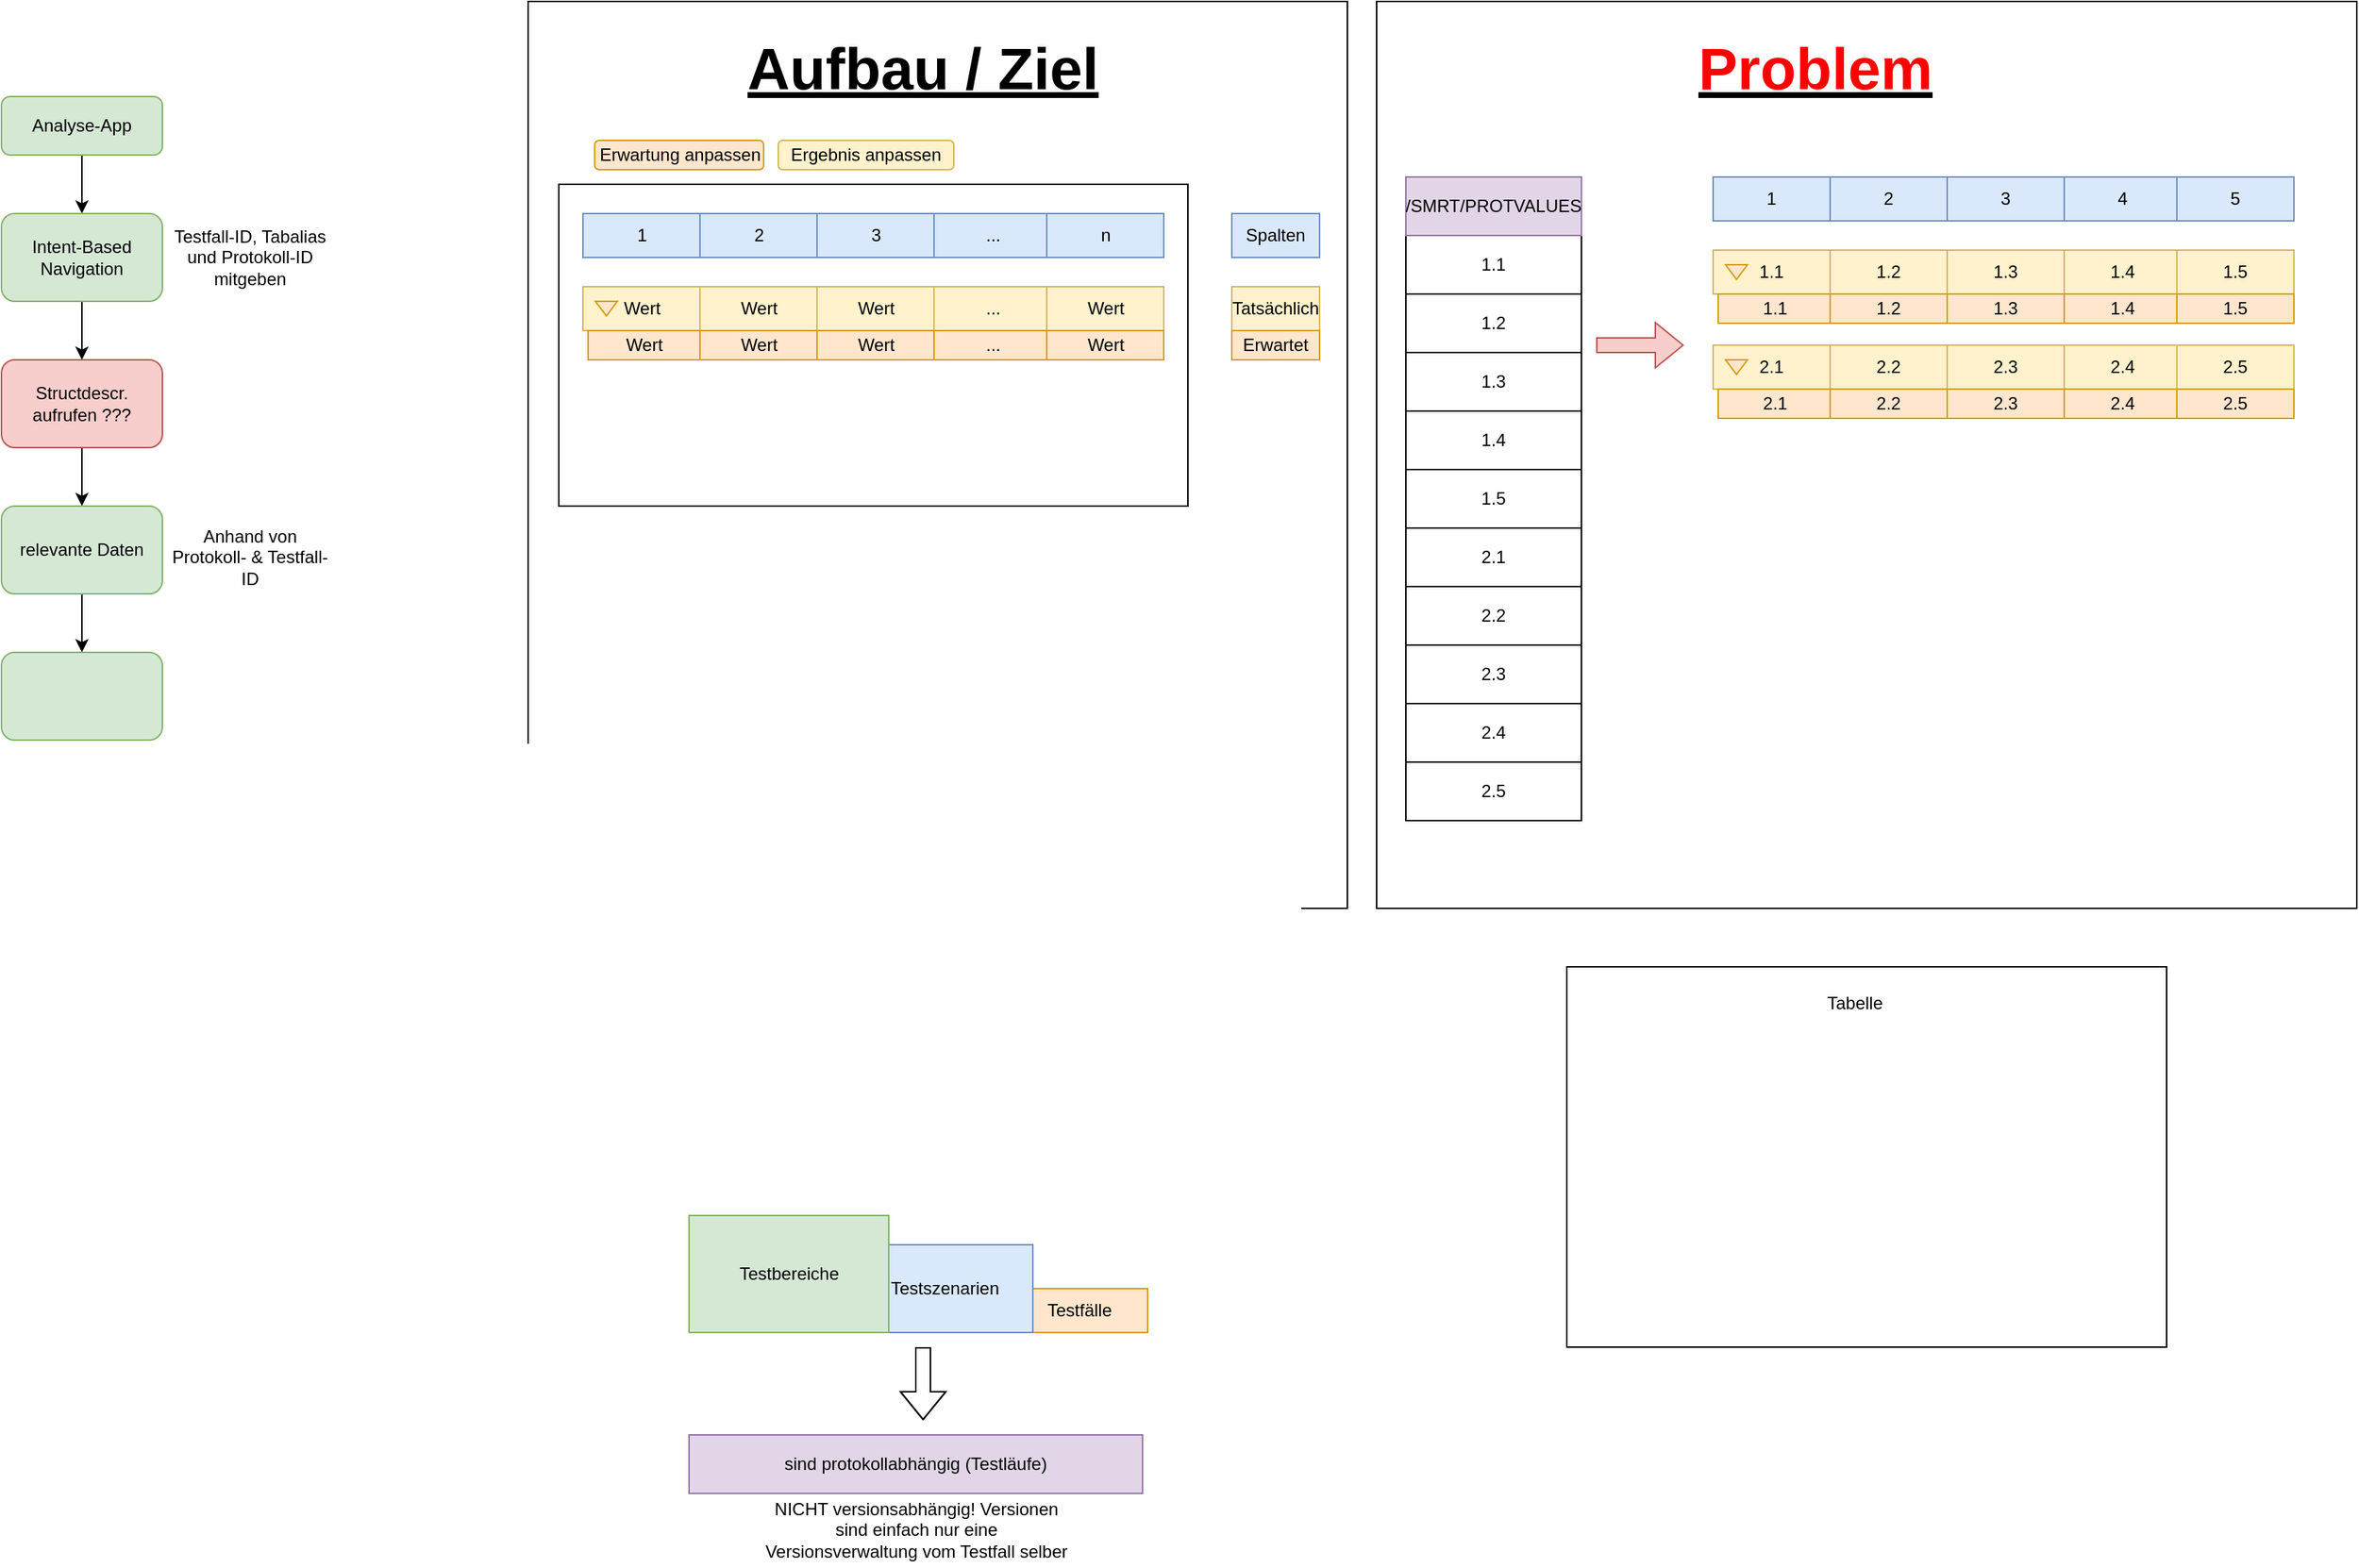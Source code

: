 <mxfile version="28.2.7">
  <diagram name="Seite-1" id="lBMEEyc_BJLMuaJKhjvF">
    <mxGraphModel dx="2037" dy="1070" grid="1" gridSize="10" guides="1" tooltips="1" connect="1" arrows="1" fold="1" page="1" pageScale="1" pageWidth="827" pageHeight="1169" math="0" shadow="0">
      <root>
        <mxCell id="0" />
        <mxCell id="1" parent="0" />
        <mxCell id="tQHxq5KzASbdz7qVQXqO-63" value="" style="rounded=0;whiteSpace=wrap;html=1;" vertex="1" parent="1">
          <mxGeometry x="1280" y="80" width="670" height="620" as="geometry" />
        </mxCell>
        <mxCell id="tQHxq5KzASbdz7qVQXqO-61" value="" style="rounded=0;whiteSpace=wrap;html=1;" vertex="1" parent="1">
          <mxGeometry x="700" y="80" width="560" height="620" as="geometry" />
        </mxCell>
        <mxCell id="nAWwZKMb3a22kS9MdofH-3" style="edgeStyle=orthogonalEdgeStyle;rounded=0;orthogonalLoop=1;jettySize=auto;html=1;" parent="1" source="nAWwZKMb3a22kS9MdofH-1" target="nAWwZKMb3a22kS9MdofH-2" edge="1">
          <mxGeometry relative="1" as="geometry" />
        </mxCell>
        <mxCell id="nAWwZKMb3a22kS9MdofH-1" value="Analyse-App" style="rounded=1;whiteSpace=wrap;html=1;fillColor=#d5e8d4;strokeColor=#82b366;" parent="1" vertex="1">
          <mxGeometry x="340" y="145" width="110" height="40" as="geometry" />
        </mxCell>
        <mxCell id="nAWwZKMb3a22kS9MdofH-5" style="edgeStyle=orthogonalEdgeStyle;rounded=0;orthogonalLoop=1;jettySize=auto;html=1;" parent="1" source="nAWwZKMb3a22kS9MdofH-2" target="nAWwZKMb3a22kS9MdofH-4" edge="1">
          <mxGeometry relative="1" as="geometry" />
        </mxCell>
        <mxCell id="nAWwZKMb3a22kS9MdofH-2" value="Intent-Based Navigation" style="rounded=1;whiteSpace=wrap;html=1;fillColor=#d5e8d4;strokeColor=#82b366;" parent="1" vertex="1">
          <mxGeometry x="340" y="225" width="110" height="60" as="geometry" />
        </mxCell>
        <mxCell id="nAWwZKMb3a22kS9MdofH-7" style="edgeStyle=orthogonalEdgeStyle;rounded=0;orthogonalLoop=1;jettySize=auto;html=1;" parent="1" source="nAWwZKMb3a22kS9MdofH-4" target="nAWwZKMb3a22kS9MdofH-6" edge="1">
          <mxGeometry relative="1" as="geometry" />
        </mxCell>
        <mxCell id="nAWwZKMb3a22kS9MdofH-4" value="Structdescr. aufrufen ???" style="rounded=1;whiteSpace=wrap;html=1;fillColor=#f8cecc;strokeColor=#b85450;" parent="1" vertex="1">
          <mxGeometry x="340" y="325" width="110" height="60" as="geometry" />
        </mxCell>
        <mxCell id="tQHxq5KzASbdz7qVQXqO-56" style="edgeStyle=orthogonalEdgeStyle;rounded=0;orthogonalLoop=1;jettySize=auto;html=1;" edge="1" parent="1" source="nAWwZKMb3a22kS9MdofH-6" target="tQHxq5KzASbdz7qVQXqO-55">
          <mxGeometry relative="1" as="geometry" />
        </mxCell>
        <mxCell id="nAWwZKMb3a22kS9MdofH-6" value="relevante Daten" style="rounded=1;whiteSpace=wrap;html=1;fillColor=#d5e8d4;strokeColor=#82b366;" parent="1" vertex="1">
          <mxGeometry x="340" y="425" width="110" height="60" as="geometry" />
        </mxCell>
        <mxCell id="nAWwZKMb3a22kS9MdofH-8" value="" style="rounded=0;whiteSpace=wrap;html=1;" parent="1" vertex="1">
          <mxGeometry x="721" y="205" width="430" height="220" as="geometry" />
        </mxCell>
        <mxCell id="nAWwZKMb3a22kS9MdofH-9" value="1" style="rounded=0;whiteSpace=wrap;html=1;fillColor=#dae8fc;strokeColor=#6c8ebf;" parent="1" vertex="1">
          <mxGeometry x="737.5" y="225" width="80" height="30" as="geometry" />
        </mxCell>
        <mxCell id="nAWwZKMb3a22kS9MdofH-10" value="2" style="rounded=0;whiteSpace=wrap;html=1;fillColor=#dae8fc;strokeColor=#6c8ebf;" parent="1" vertex="1">
          <mxGeometry x="817.5" y="225" width="80" height="30" as="geometry" />
        </mxCell>
        <mxCell id="nAWwZKMb3a22kS9MdofH-11" value="3" style="rounded=0;whiteSpace=wrap;html=1;fillColor=#dae8fc;strokeColor=#6c8ebf;" parent="1" vertex="1">
          <mxGeometry x="897.5" y="225" width="80" height="30" as="geometry" />
        </mxCell>
        <mxCell id="nAWwZKMb3a22kS9MdofH-12" value="..." style="rounded=0;whiteSpace=wrap;html=1;fillColor=#dae8fc;strokeColor=#6c8ebf;" parent="1" vertex="1">
          <mxGeometry x="977.5" y="225" width="80" height="30" as="geometry" />
        </mxCell>
        <mxCell id="nAWwZKMb3a22kS9MdofH-13" value="n" style="rounded=0;whiteSpace=wrap;html=1;fillColor=#dae8fc;strokeColor=#6c8ebf;" parent="1" vertex="1">
          <mxGeometry x="1054.5" y="225" width="80" height="30" as="geometry" />
        </mxCell>
        <mxCell id="nAWwZKMb3a22kS9MdofH-14" value="Spalten" style="text;html=1;whiteSpace=wrap;strokeColor=#6c8ebf;fillColor=#dae8fc;align=center;verticalAlign=middle;rounded=0;" parent="1" vertex="1">
          <mxGeometry x="1181" y="225" width="60" height="30" as="geometry" />
        </mxCell>
        <mxCell id="nAWwZKMb3a22kS9MdofH-16" value="Wert" style="rounded=0;whiteSpace=wrap;html=1;fillColor=#fff2cc;strokeColor=#d6b656;" parent="1" vertex="1">
          <mxGeometry x="737.5" y="275" width="80" height="30" as="geometry" />
        </mxCell>
        <mxCell id="nAWwZKMb3a22kS9MdofH-17" value="Wert" style="rounded=0;whiteSpace=wrap;html=1;fillColor=#fff2cc;strokeColor=#d6b656;" parent="1" vertex="1">
          <mxGeometry x="817.5" y="275" width="80" height="30" as="geometry" />
        </mxCell>
        <mxCell id="nAWwZKMb3a22kS9MdofH-18" value="Wert" style="rounded=0;whiteSpace=wrap;html=1;fillColor=#fff2cc;strokeColor=#d6b656;" parent="1" vertex="1">
          <mxGeometry x="897.5" y="275" width="80" height="30" as="geometry" />
        </mxCell>
        <mxCell id="nAWwZKMb3a22kS9MdofH-21" value="..." style="rounded=0;whiteSpace=wrap;html=1;fillColor=#fff2cc;strokeColor=#d6b656;" parent="1" vertex="1">
          <mxGeometry x="977.5" y="275" width="80" height="30" as="geometry" />
        </mxCell>
        <mxCell id="nAWwZKMb3a22kS9MdofH-22" value="Wert" style="rounded=0;whiteSpace=wrap;html=1;fillColor=#fff2cc;strokeColor=#d6b656;" parent="1" vertex="1">
          <mxGeometry x="1054.5" y="275" width="80" height="30" as="geometry" />
        </mxCell>
        <mxCell id="nAWwZKMb3a22kS9MdofH-24" value="Wert" style="rounded=0;whiteSpace=wrap;html=1;fillColor=#ffe6cc;strokeColor=#d79b00;" parent="1" vertex="1">
          <mxGeometry x="741" y="305" width="76.5" height="20" as="geometry" />
        </mxCell>
        <mxCell id="nAWwZKMb3a22kS9MdofH-25" value="Wert" style="rounded=0;whiteSpace=wrap;html=1;fillColor=#ffe6cc;strokeColor=#d79b00;" parent="1" vertex="1">
          <mxGeometry x="817.5" y="305" width="80" height="20" as="geometry" />
        </mxCell>
        <mxCell id="nAWwZKMb3a22kS9MdofH-26" value="Wert" style="rounded=0;whiteSpace=wrap;html=1;fillColor=#ffe6cc;strokeColor=#d79b00;" parent="1" vertex="1">
          <mxGeometry x="897.5" y="305" width="80" height="20" as="geometry" />
        </mxCell>
        <mxCell id="nAWwZKMb3a22kS9MdofH-27" value="..." style="rounded=0;whiteSpace=wrap;html=1;fillColor=#ffe6cc;strokeColor=#d79b00;" parent="1" vertex="1">
          <mxGeometry x="977.5" y="305" width="80" height="20" as="geometry" />
        </mxCell>
        <mxCell id="nAWwZKMb3a22kS9MdofH-28" value="Wert" style="rounded=0;whiteSpace=wrap;html=1;fillColor=#ffe6cc;strokeColor=#d79b00;" parent="1" vertex="1">
          <mxGeometry x="1054.5" y="305" width="80" height="20" as="geometry" />
        </mxCell>
        <mxCell id="nAWwZKMb3a22kS9MdofH-29" value="" style="triangle;whiteSpace=wrap;html=1;rotation=90;fillColor=#ffe6cc;strokeColor=#d79b00;" parent="1" vertex="1">
          <mxGeometry x="748.5" y="282.5" width="10" height="15" as="geometry" />
        </mxCell>
        <mxCell id="nAWwZKMb3a22kS9MdofH-30" value="Tatsächlich" style="rounded=0;whiteSpace=wrap;html=1;fillColor=#fff2cc;strokeColor=#d6b656;" parent="1" vertex="1">
          <mxGeometry x="1181" y="275" width="60" height="30" as="geometry" />
        </mxCell>
        <mxCell id="nAWwZKMb3a22kS9MdofH-31" value="Erwartet" style="rounded=0;whiteSpace=wrap;html=1;fillColor=#ffe6cc;strokeColor=#d79b00;" parent="1" vertex="1">
          <mxGeometry x="1181" y="305" width="60" height="20" as="geometry" />
        </mxCell>
        <mxCell id="Tf0pKiQDm-MoqfeCtS7O-1" value="Erwartung anpassen" style="rounded=1;whiteSpace=wrap;html=1;fillColor=#ffe6cc;strokeColor=#d79b00;" parent="1" vertex="1">
          <mxGeometry x="745.5" y="175" width="115.5" height="20" as="geometry" />
        </mxCell>
        <mxCell id="Tf0pKiQDm-MoqfeCtS7O-2" value="Ergebnis anpassen" style="rounded=1;whiteSpace=wrap;html=1;fillColor=#fff2cc;strokeColor=#d6b656;" parent="1" vertex="1">
          <mxGeometry x="871" y="175" width="120" height="20" as="geometry" />
        </mxCell>
        <mxCell id="tQHxq5KzASbdz7qVQXqO-1" value="Testfälle" style="rounded=0;whiteSpace=wrap;html=1;fillColor=#ffe6cc;strokeColor=#d79b00;" vertex="1" parent="1">
          <mxGeometry x="1030" y="960" width="93.5" height="30" as="geometry" />
        </mxCell>
        <mxCell id="tQHxq5KzASbdz7qVQXqO-2" value="Testszenarien" style="rounded=0;whiteSpace=wrap;html=1;fillColor=#dae8fc;strokeColor=#6c8ebf;" vertex="1" parent="1">
          <mxGeometry x="925" y="930" width="120" height="60" as="geometry" />
        </mxCell>
        <mxCell id="tQHxq5KzASbdz7qVQXqO-3" value="Testbereiche" style="rounded=0;whiteSpace=wrap;html=1;labelPosition=center;verticalLabelPosition=middle;align=center;verticalAlign=middle;fillColor=#d5e8d4;strokeColor=#82b366;" vertex="1" parent="1">
          <mxGeometry x="810" y="910" width="136.5" height="80" as="geometry" />
        </mxCell>
        <mxCell id="tQHxq5KzASbdz7qVQXqO-4" value="sind protokollabhängig (Testläufe)" style="rounded=0;whiteSpace=wrap;html=1;fillColor=#e1d5e7;strokeColor=#9673a6;" vertex="1" parent="1">
          <mxGeometry x="810" y="1060" width="310" height="40" as="geometry" />
        </mxCell>
        <mxCell id="tQHxq5KzASbdz7qVQXqO-6" value="" style="shape=flexArrow;endArrow=classic;html=1;rounded=0;" edge="1" parent="1">
          <mxGeometry width="50" height="50" relative="1" as="geometry">
            <mxPoint x="970" y="1000" as="sourcePoint" />
            <mxPoint x="970" y="1050" as="targetPoint" />
            <Array as="points">
              <mxPoint x="970" y="1020" />
            </Array>
          </mxGeometry>
        </mxCell>
        <mxCell id="tQHxq5KzASbdz7qVQXqO-7" value="Testfall-ID, Tabalias und Protokoll-ID mitgeben" style="text;html=1;whiteSpace=wrap;strokeColor=none;fillColor=none;align=center;verticalAlign=middle;rounded=0;" vertex="1" parent="1">
          <mxGeometry x="450" y="235" width="120" height="40" as="geometry" />
        </mxCell>
        <mxCell id="tQHxq5KzASbdz7qVQXqO-13" value="1.1" style="rounded=0;whiteSpace=wrap;html=1;" vertex="1" parent="1">
          <mxGeometry x="1300" y="240" width="120" height="40" as="geometry" />
        </mxCell>
        <mxCell id="tQHxq5KzASbdz7qVQXqO-14" value="1.2" style="rounded=0;whiteSpace=wrap;html=1;" vertex="1" parent="1">
          <mxGeometry x="1300" y="280" width="120" height="40" as="geometry" />
        </mxCell>
        <mxCell id="tQHxq5KzASbdz7qVQXqO-15" value="1.3" style="rounded=0;whiteSpace=wrap;html=1;" vertex="1" parent="1">
          <mxGeometry x="1300" y="320" width="120" height="40" as="geometry" />
        </mxCell>
        <mxCell id="tQHxq5KzASbdz7qVQXqO-16" value="1.4" style="rounded=0;whiteSpace=wrap;html=1;" vertex="1" parent="1">
          <mxGeometry x="1300" y="360" width="120" height="40" as="geometry" />
        </mxCell>
        <mxCell id="tQHxq5KzASbdz7qVQXqO-17" value="1.5" style="rounded=0;whiteSpace=wrap;html=1;" vertex="1" parent="1">
          <mxGeometry x="1300" y="400" width="120" height="40" as="geometry" />
        </mxCell>
        <mxCell id="tQHxq5KzASbdz7qVQXqO-18" value="2.1" style="rounded=0;whiteSpace=wrap;html=1;" vertex="1" parent="1">
          <mxGeometry x="1300" y="440" width="120" height="40" as="geometry" />
        </mxCell>
        <mxCell id="tQHxq5KzASbdz7qVQXqO-19" value="2.2" style="rounded=0;whiteSpace=wrap;html=1;" vertex="1" parent="1">
          <mxGeometry x="1300" y="480" width="120" height="40" as="geometry" />
        </mxCell>
        <mxCell id="tQHxq5KzASbdz7qVQXqO-20" value="2.3" style="rounded=0;whiteSpace=wrap;html=1;" vertex="1" parent="1">
          <mxGeometry x="1300" y="520" width="120" height="40" as="geometry" />
        </mxCell>
        <mxCell id="tQHxq5KzASbdz7qVQXqO-21" value="2.4" style="rounded=0;whiteSpace=wrap;html=1;" vertex="1" parent="1">
          <mxGeometry x="1300" y="560" width="120" height="40" as="geometry" />
        </mxCell>
        <mxCell id="tQHxq5KzASbdz7qVQXqO-22" value="2.5" style="rounded=0;whiteSpace=wrap;html=1;" vertex="1" parent="1">
          <mxGeometry x="1300" y="600" width="120" height="40" as="geometry" />
        </mxCell>
        <mxCell id="tQHxq5KzASbdz7qVQXqO-23" value="/SMRT/PROTVALUES" style="rounded=0;whiteSpace=wrap;html=1;fillColor=#e1d5e7;strokeColor=#9673a6;" vertex="1" parent="1">
          <mxGeometry x="1300" y="200" width="120" height="40" as="geometry" />
        </mxCell>
        <mxCell id="tQHxq5KzASbdz7qVQXqO-24" value="1" style="rounded=0;whiteSpace=wrap;html=1;fillColor=#dae8fc;strokeColor=#6c8ebf;" vertex="1" parent="1">
          <mxGeometry x="1510" y="200" width="80" height="30" as="geometry" />
        </mxCell>
        <mxCell id="tQHxq5KzASbdz7qVQXqO-25" value="2" style="rounded=0;whiteSpace=wrap;html=1;fillColor=#dae8fc;strokeColor=#6c8ebf;" vertex="1" parent="1">
          <mxGeometry x="1590" y="200" width="80" height="30" as="geometry" />
        </mxCell>
        <mxCell id="tQHxq5KzASbdz7qVQXqO-26" value="3" style="rounded=0;whiteSpace=wrap;html=1;fillColor=#dae8fc;strokeColor=#6c8ebf;" vertex="1" parent="1">
          <mxGeometry x="1670" y="200" width="80" height="30" as="geometry" />
        </mxCell>
        <mxCell id="tQHxq5KzASbdz7qVQXqO-27" value="4" style="rounded=0;whiteSpace=wrap;html=1;fillColor=#dae8fc;strokeColor=#6c8ebf;" vertex="1" parent="1">
          <mxGeometry x="1750" y="200" width="80" height="30" as="geometry" />
        </mxCell>
        <mxCell id="tQHxq5KzASbdz7qVQXqO-28" value="5" style="rounded=0;whiteSpace=wrap;html=1;fillColor=#dae8fc;strokeColor=#6c8ebf;" vertex="1" parent="1">
          <mxGeometry x="1827" y="200" width="80" height="30" as="geometry" />
        </mxCell>
        <mxCell id="tQHxq5KzASbdz7qVQXqO-29" value="1.1" style="rounded=0;whiteSpace=wrap;html=1;fillColor=#fff2cc;strokeColor=#d6b656;" vertex="1" parent="1">
          <mxGeometry x="1510" y="250" width="80" height="30" as="geometry" />
        </mxCell>
        <mxCell id="tQHxq5KzASbdz7qVQXqO-30" value="1.2" style="rounded=0;whiteSpace=wrap;html=1;fillColor=#fff2cc;strokeColor=#d6b656;" vertex="1" parent="1">
          <mxGeometry x="1590" y="250" width="80" height="30" as="geometry" />
        </mxCell>
        <mxCell id="tQHxq5KzASbdz7qVQXqO-31" value="1.3" style="rounded=0;whiteSpace=wrap;html=1;fillColor=#fff2cc;strokeColor=#d6b656;" vertex="1" parent="1">
          <mxGeometry x="1670" y="250" width="80" height="30" as="geometry" />
        </mxCell>
        <mxCell id="tQHxq5KzASbdz7qVQXqO-32" value="1.4" style="rounded=0;whiteSpace=wrap;html=1;fillColor=#fff2cc;strokeColor=#d6b656;" vertex="1" parent="1">
          <mxGeometry x="1750" y="250" width="80" height="30" as="geometry" />
        </mxCell>
        <mxCell id="tQHxq5KzASbdz7qVQXqO-33" value="1.5" style="rounded=0;whiteSpace=wrap;html=1;fillColor=#fff2cc;strokeColor=#d6b656;" vertex="1" parent="1">
          <mxGeometry x="1827" y="250" width="80" height="30" as="geometry" />
        </mxCell>
        <mxCell id="tQHxq5KzASbdz7qVQXqO-34" value="1.1" style="rounded=0;whiteSpace=wrap;html=1;fillColor=#ffe6cc;strokeColor=#d79b00;" vertex="1" parent="1">
          <mxGeometry x="1513.5" y="280" width="76.5" height="20" as="geometry" />
        </mxCell>
        <mxCell id="tQHxq5KzASbdz7qVQXqO-35" value="1.2" style="rounded=0;whiteSpace=wrap;html=1;fillColor=#ffe6cc;strokeColor=#d79b00;" vertex="1" parent="1">
          <mxGeometry x="1590" y="280" width="80" height="20" as="geometry" />
        </mxCell>
        <mxCell id="tQHxq5KzASbdz7qVQXqO-36" value="1.3" style="rounded=0;whiteSpace=wrap;html=1;fillColor=#ffe6cc;strokeColor=#d79b00;" vertex="1" parent="1">
          <mxGeometry x="1670" y="280" width="80" height="20" as="geometry" />
        </mxCell>
        <mxCell id="tQHxq5KzASbdz7qVQXqO-37" value="1.4" style="rounded=0;whiteSpace=wrap;html=1;fillColor=#ffe6cc;strokeColor=#d79b00;" vertex="1" parent="1">
          <mxGeometry x="1750" y="280" width="80" height="20" as="geometry" />
        </mxCell>
        <mxCell id="tQHxq5KzASbdz7qVQXqO-38" value="1.5" style="rounded=0;whiteSpace=wrap;html=1;fillColor=#ffe6cc;strokeColor=#d79b00;" vertex="1" parent="1">
          <mxGeometry x="1827" y="280" width="80" height="20" as="geometry" />
        </mxCell>
        <mxCell id="tQHxq5KzASbdz7qVQXqO-39" value="" style="triangle;whiteSpace=wrap;html=1;rotation=90;fillColor=#ffe6cc;strokeColor=#d79b00;" vertex="1" parent="1">
          <mxGeometry x="1521" y="257.5" width="10" height="15" as="geometry" />
        </mxCell>
        <mxCell id="tQHxq5KzASbdz7qVQXqO-40" value="2.1" style="rounded=0;whiteSpace=wrap;html=1;fillColor=#fff2cc;strokeColor=#d6b656;" vertex="1" parent="1">
          <mxGeometry x="1510" y="315" width="80" height="30" as="geometry" />
        </mxCell>
        <mxCell id="tQHxq5KzASbdz7qVQXqO-41" value="2.2" style="rounded=0;whiteSpace=wrap;html=1;fillColor=#fff2cc;strokeColor=#d6b656;" vertex="1" parent="1">
          <mxGeometry x="1590" y="315" width="80" height="30" as="geometry" />
        </mxCell>
        <mxCell id="tQHxq5KzASbdz7qVQXqO-42" value="2.3" style="rounded=0;whiteSpace=wrap;html=1;fillColor=#fff2cc;strokeColor=#d6b656;" vertex="1" parent="1">
          <mxGeometry x="1670" y="315" width="80" height="30" as="geometry" />
        </mxCell>
        <mxCell id="tQHxq5KzASbdz7qVQXqO-43" value="2.4" style="rounded=0;whiteSpace=wrap;html=1;fillColor=#fff2cc;strokeColor=#d6b656;" vertex="1" parent="1">
          <mxGeometry x="1750" y="315" width="80" height="30" as="geometry" />
        </mxCell>
        <mxCell id="tQHxq5KzASbdz7qVQXqO-44" value="2.5" style="rounded=0;whiteSpace=wrap;html=1;fillColor=#fff2cc;strokeColor=#d6b656;" vertex="1" parent="1">
          <mxGeometry x="1827" y="315" width="80" height="30" as="geometry" />
        </mxCell>
        <mxCell id="tQHxq5KzASbdz7qVQXqO-45" value="2.1" style="rounded=0;whiteSpace=wrap;html=1;fillColor=#ffe6cc;strokeColor=#d79b00;" vertex="1" parent="1">
          <mxGeometry x="1513.5" y="345" width="76.5" height="20" as="geometry" />
        </mxCell>
        <mxCell id="tQHxq5KzASbdz7qVQXqO-46" value="2.2" style="rounded=0;whiteSpace=wrap;html=1;fillColor=#ffe6cc;strokeColor=#d79b00;" vertex="1" parent="1">
          <mxGeometry x="1590" y="345" width="80" height="20" as="geometry" />
        </mxCell>
        <mxCell id="tQHxq5KzASbdz7qVQXqO-47" value="2.3" style="rounded=0;whiteSpace=wrap;html=1;fillColor=#ffe6cc;strokeColor=#d79b00;" vertex="1" parent="1">
          <mxGeometry x="1670" y="345" width="80" height="20" as="geometry" />
        </mxCell>
        <mxCell id="tQHxq5KzASbdz7qVQXqO-48" value="2.4" style="rounded=0;whiteSpace=wrap;html=1;fillColor=#ffe6cc;strokeColor=#d79b00;" vertex="1" parent="1">
          <mxGeometry x="1750" y="345" width="80" height="20" as="geometry" />
        </mxCell>
        <mxCell id="tQHxq5KzASbdz7qVQXqO-49" value="2.5" style="rounded=0;whiteSpace=wrap;html=1;fillColor=#ffe6cc;strokeColor=#d79b00;" vertex="1" parent="1">
          <mxGeometry x="1827" y="345" width="80" height="20" as="geometry" />
        </mxCell>
        <mxCell id="tQHxq5KzASbdz7qVQXqO-50" value="" style="triangle;whiteSpace=wrap;html=1;rotation=90;fillColor=#ffe6cc;strokeColor=#d79b00;" vertex="1" parent="1">
          <mxGeometry x="1521" y="322.5" width="10" height="15" as="geometry" />
        </mxCell>
        <mxCell id="tQHxq5KzASbdz7qVQXqO-51" value="" style="shape=flexArrow;endArrow=classic;html=1;rounded=0;fillColor=#f8cecc;strokeColor=#b85450;" edge="1" parent="1">
          <mxGeometry width="50" height="50" relative="1" as="geometry">
            <mxPoint x="1430" y="315" as="sourcePoint" />
            <mxPoint x="1490" y="315" as="targetPoint" />
          </mxGeometry>
        </mxCell>
        <mxCell id="tQHxq5KzASbdz7qVQXqO-53" value="&lt;b&gt;&lt;u&gt;Aufbau / Ziel&lt;/u&gt;&lt;/b&gt;" style="text;html=1;whiteSpace=wrap;strokeColor=none;fillColor=none;align=center;verticalAlign=middle;rounded=0;fontSize=40;" vertex="1" parent="1">
          <mxGeometry x="840" y="90" width="260" height="70" as="geometry" />
        </mxCell>
        <mxCell id="tQHxq5KzASbdz7qVQXqO-54" value="Anhand von Protokoll- &amp;amp; Testfall-ID" style="text;html=1;whiteSpace=wrap;strokeColor=none;fillColor=none;align=center;verticalAlign=middle;rounded=0;" vertex="1" parent="1">
          <mxGeometry x="450" y="440" width="120" height="40" as="geometry" />
        </mxCell>
        <mxCell id="tQHxq5KzASbdz7qVQXqO-55" value="" style="rounded=1;whiteSpace=wrap;html=1;fillColor=#d5e8d4;strokeColor=#82b366;" vertex="1" parent="1">
          <mxGeometry x="340" y="525" width="110" height="60" as="geometry" />
        </mxCell>
        <mxCell id="tQHxq5KzASbdz7qVQXqO-57" value="NICHT versionsabhängig! Versionen sind einfach nur eine Versionsverwaltung vom Testfall selber" style="text;html=1;whiteSpace=wrap;strokeColor=none;fillColor=none;align=center;verticalAlign=middle;rounded=0;" vertex="1" parent="1">
          <mxGeometry x="858.5" y="1100" width="213" height="50" as="geometry" />
        </mxCell>
        <mxCell id="tQHxq5KzASbdz7qVQXqO-60" value="" style="group" vertex="1" connectable="0" parent="1">
          <mxGeometry x="1410" y="740" width="410" height="260" as="geometry" />
        </mxCell>
        <mxCell id="tQHxq5KzASbdz7qVQXqO-58" value="" style="rounded=0;whiteSpace=wrap;html=1;" vertex="1" parent="tQHxq5KzASbdz7qVQXqO-60">
          <mxGeometry width="410" height="260" as="geometry" />
        </mxCell>
        <mxCell id="tQHxq5KzASbdz7qVQXqO-59" value="Tabelle" style="text;html=1;whiteSpace=wrap;strokeColor=none;fillColor=none;align=center;verticalAlign=middle;rounded=0;" vertex="1" parent="tQHxq5KzASbdz7qVQXqO-60">
          <mxGeometry x="167" y="10" width="60" height="30" as="geometry" />
        </mxCell>
        <mxCell id="tQHxq5KzASbdz7qVQXqO-62" value="&lt;b&gt;&lt;u&gt;&lt;font style=&quot;color: rgb(255, 0, 0);&quot;&gt;Problem&lt;/font&gt;&lt;/u&gt;&lt;/b&gt;" style="text;html=1;whiteSpace=wrap;strokeColor=none;fillColor=none;align=center;verticalAlign=middle;rounded=0;fontSize=40;" vertex="1" parent="1">
          <mxGeometry x="1450" y="90" width="260" height="70" as="geometry" />
        </mxCell>
      </root>
    </mxGraphModel>
  </diagram>
</mxfile>
